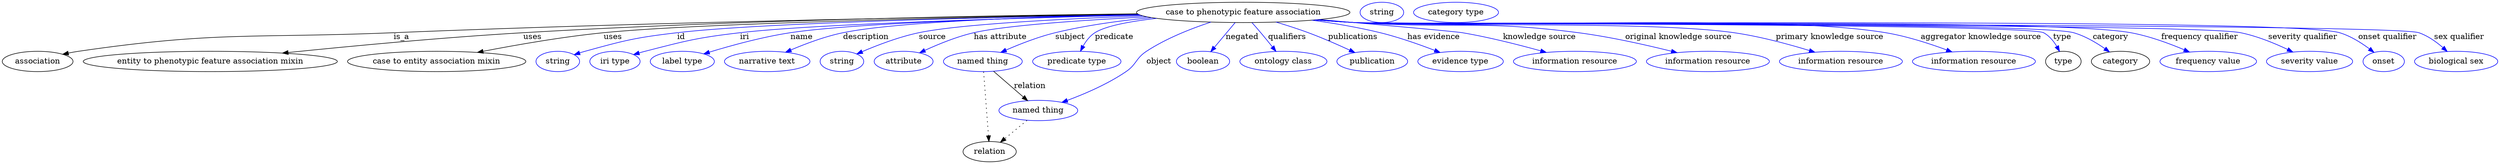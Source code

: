 digraph {
	graph [bb="0,0,4404.8,283"];
	node [label="\N"];
	"case to phenotypic feature association"	[height=0.5,
		label="case to phenotypic feature association",
		pos="2190.4,265",
		width=5.2356];
	association	[height=0.5,
		pos="62.394,178",
		width=1.7332];
	"case to phenotypic feature association" -> association	[label=is_a,
		lp="705.39,221.5",
		pos="e,106.72,190.73 2004.8,261.8 1721.6,257.97 1164.3,248.52 691.39,229 443.62,218.77 379.76,231.96 134.39,196 128.61,195.15 122.62,\
194.07 116.66,192.86"];
	"entity to phenotypic feature association mixin"	[height=0.5,
		pos="367.39,178",
		width=6.2286];
	"case to phenotypic feature association" -> "entity to phenotypic feature association mixin"	[label=uses,
		lp="936.89,221.5",
		pos="e,494.89,192.81 2003.6,262.51 1755.8,259.69 1304.9,251.66 920.39,229 778.52,220.64 616.66,205.33 504.88,193.84"];
	"case to entity association mixin"	[height=0.5,
		pos="767.39,178",
		width=4.3691];
	"case to phenotypic feature association" -> "case to entity association mixin"	[label=uses,
		lp="1078.9,221.5",
		pos="e,839.46,194.05 2005.8,261.34 1734.1,256.9 1239.6,246.69 1062.4,229 989.96,221.77 908.42,207.47 849.46,196.01"];
	id	[color=blue,
		height=0.5,
		label=string,
		pos="981.39,178",
		width=1.0652];
	"case to phenotypic feature association" -> id	[color=blue,
		label=id,
		lp="1199.4,221.5",
		pos="e,1010.4,190 2006.2,261.17 1762,256.79 1344.5,246.94 1192.4,229 1119,220.34 1100.6,215.72 1029.4,196 1026.3,195.14 1023.1,194.18 \
1019.9,193.16",
		style=solid];
	iri	[color=blue,
		height=0.5,
		label="iri type",
		pos="1082.4,178",
		width=1.2277];
	"case to phenotypic feature association" -> iri	[color=blue,
		label=iri,
		lp="1311.4,221.5",
		pos="e,1115.3,190.21 2008.6,260.14 1789.7,254.91 1434.9,244.42 1303.4,229 1227.8,220.14 1209.1,214.99 1135.4,196 1132,195.13 1128.5,194.17 \
1125.1,193.16",
		style=solid];
	name	[color=blue,
		height=0.5,
		label="label type",
		pos="1201.4,178",
		width=1.5707];
	"case to phenotypic feature association" -> name	[color=blue,
		label=name,
		lp="1412.4,221.5",
		pos="e,1239.3,191.48 2007.8,260.48 1809.8,255.86 1506.5,246.24 1392.4,229 1342.8,221.5 1287.4,206.23 1249.1,194.52",
		style=solid];
	description	[color=blue,
		height=0.5,
		label="narrative text",
		pos="1351.4,178",
		width=2.0943];
	"case to phenotypic feature association" -> description	[color=blue,
		label=description,
		lp="1524.9,221.5",
		pos="e,1383.6,194.35 2005.9,261.3 1830.7,257.58 1580.2,248.88 1484.4,229 1452.8,222.45 1418.8,209.54 1393,198.48",
		style=solid];
	source	[color=blue,
		height=0.5,
		label=string,
		pos="1483.4,178",
		width=1.0652];
	"case to phenotypic feature association" -> source	[color=blue,
		label=source,
		lp="1642.4,221.5",
		pos="e,1509.6,191.34 2013.2,258.83 1873.7,253.69 1691.1,244.34 1618.4,229 1583.5,221.65 1545.7,206.99 1518.9,195.43",
		style=solid];
	"has attribute"	[color=blue,
		height=0.5,
		label=attribute,
		pos="1591.4,178",
		width=1.4443];
	"case to phenotypic feature association" -> "has attribute"	[color=blue,
		label="has attribute",
		lp="1762.4,221.5",
		pos="e,1619.6,193.33 2021.2,257.04 1908.8,251.36 1771.8,242.12 1715.4,229 1685.3,221.99 1652.9,208.73 1628.8,197.62",
		style=solid];
	subject	[color=blue,
		height=0.5,
		label="named thing",
		pos="1731.4,178",
		width=1.9318];
	"case to phenotypic feature association" -> subject	[color=blue,
		label=subject,
		lp="1885.4,221.5",
		pos="e,1763,194.08 2029,255.62 1974.6,250.5 1913.9,242.26 1859.4,229 1829.4,221.7 1797.1,209.01 1772.4,198.25",
		style=solid];
	predicate	[color=blue,
		height=0.5,
		label="predicate type",
		pos="1897.4,178",
		width=2.1665];
	"case to phenotypic feature association" -> predicate	[color=blue,
		label=predicate,
		lp="1963.4,221.5",
		pos="e,1903.9,196.2 2037.8,254.38 1991.8,249.15 1948.5,241.16 1929.4,229 1920.5,223.33 1913.6,214.19 1908.5,205.27",
		style=solid];
	object	[color=blue,
		height=0.5,
		label="named thing",
		pos="1829.4,91",
		width=1.9318];
	"case to phenotypic feature association" -> object	[color=blue,
		label=object,
		lp="2042.4,178",
		pos="e,1871,105.47 2133.6,247.72 2099.2,236.32 2055.3,219.01 2020.4,196 2001.5,183.54 2003.1,172.77 1984.4,160 1952.3,138.07 1912,120.64 \
1880.5,108.92",
		style=solid];
	negated	[color=blue,
		height=0.5,
		label=boolean,
		pos="2120.4,178",
		width=1.2999];
	"case to phenotypic feature association" -> negated	[color=blue,
		label=negated,
		lp="2189.4,221.5",
		pos="e,2133.8,195.31 2176.2,246.8 2165.9,234.23 2151.7,217.01 2140.2,203.08",
		style=solid];
	qualifiers	[color=blue,
		height=0.5,
		label="ontology class",
		pos="2261.4,178",
		width=2.1304];
	"case to phenotypic feature association" -> qualifiers	[color=blue,
		label=qualifiers,
		lp="2268.9,221.5",
		pos="e,2248.7,195.93 2206.6,246.79 2211.8,241.2 2217.4,234.91 2222.4,229 2229.1,221.01 2236.3,212.07 2242.5,203.97",
		style=solid];
	publications	[color=blue,
		height=0.5,
		label=publication,
		pos="2418.4,178",
		width=1.7332];
	"case to phenotypic feature association" -> publications	[color=blue,
		label=publications,
		lp="2385.4,221.5",
		pos="e,2387.9,193.86 2249.3,247.8 2267.7,242.31 2288.1,235.83 2306.4,229 2330.8,219.91 2357.4,208.1 2378.6,198.24",
		style=solid];
	"has evidence"	[color=blue,
		height=0.5,
		label="evidence type",
		pos="2574.4,178",
		width=2.0943];
	"case to phenotypic feature association" -> "has evidence"	[color=blue,
		label="has evidence",
		lp="2527.9,221.5",
		pos="e,2538.5,193.96 2312.4,251.22 2351.4,245.87 2394.5,238.6 2433.4,229 2466,220.96 2501.5,208.31 2528.8,197.75",
		style=solid];
	"knowledge source"	[color=blue,
		height=0.5,
		label="information resource",
		pos="2776.4,178",
		width=3.015];
	"case to phenotypic feature association" -> "knowledge source"	[color=blue,
		label="knowledge source",
		lp="2714.9,221.5",
		pos="e,2726,194.07 2325,252.36 2432,243.03 2565.8,231.15 2578.4,229 2625.1,221.05 2676.9,207.79 2715.9,196.92",
		style=solid];
	"original knowledge source"	[color=blue,
		height=0.5,
		label="information resource",
		pos="3011.4,178",
		width=3.015];
	"case to phenotypic feature association" -> "original knowledge source"	[color=blue,
		label="original knowledge source",
		lp="2960.4,221.5",
		pos="e,2957,193.66 2321.3,252.01 2343.7,250.18 2366.7,248.42 2388.4,247 2563.8,235.48 2609.2,251.91 2783.4,229 2839.4,221.64 2901.9,207.49 \
2947.3,196.12",
		style=solid];
	"primary knowledge source"	[color=blue,
		height=0.5,
		label="information resource",
		pos="3246.4,178",
		width=3.015];
	"case to phenotypic feature association" -> "primary knowledge source"	[color=blue,
		label="primary knowledge source",
		lp="3227.4,221.5",
		pos="e,3200.7,194.37 2319.2,251.84 2342.2,249.98 2366,248.26 2388.4,247 2537.1,238.63 2911,250.29 3058.4,229 3103.8,222.44 3154,208.76 \
3191,197.37",
		style=solid];
	"aggregator knowledge source"	[color=blue,
		height=0.5,
		label="information resource",
		pos="3481.4,178",
		width=3.015];
	"case to phenotypic feature association" -> "aggregator knowledge source"	[color=blue,
		label="aggregator knowledge source",
		lp="3493.9,221.5",
		pos="e,3443,194.87 2318.4,251.76 2341.7,249.89 2365.7,248.19 2388.4,247 2492.5,241.54 3223.6,246.19 3326.4,229 3363.3,222.84 3403.4,209.71 \
3433.6,198.45",
		style=solid];
	type	[height=0.5,
		pos="3639.4,178",
		width=0.86659];
	"case to phenotypic feature association" -> type	[color=blue,
		label=type,
		lp="3637.4,221.5",
		pos="e,3632.7,195.72 2317.9,251.72 2341.3,249.84 2365.6,248.15 2388.4,247 2422.1,245.3 3574.5,244.82 3604.4,229 3614.5,223.66 3622.3,\
213.97 3627.9,204.54",
		style=solid];
	category	[height=0.5,
		pos="3740.4,178",
		width=1.4263];
	"case to phenotypic feature association" -> category	[color=blue,
		label=category,
		lp="3722.9,221.5",
		pos="e,3721,194.78 2317.9,251.71 2341.3,249.83 2365.6,248.14 2388.4,247 2458.8,243.48 3589.6,248.36 3657.4,229 3677.3,223.32 3697.2,211.58 \
3712.5,200.89",
		style=solid];
	"frequency qualifier"	[color=blue,
		height=0.5,
		label="frequency value",
		pos="3894.4,178",
		width=2.3651];
	"case to phenotypic feature association" -> "frequency qualifier"	[color=blue,
		label="frequency qualifier",
		lp="3880.4,221.5",
		pos="e,3861.5,194.7 2317.6,251.71 2341.1,249.82 2365.5,248.13 2388.4,247 2540.4,239.48 3608.7,256.66 3758.4,229 3790.9,223 3825.8,209.99 \
3852.2,198.74",
		style=solid];
	"severity qualifier"	[color=blue,
		height=0.5,
		label="severity value",
		pos="4073.4,178",
		width=2.1123];
	"case to phenotypic feature association" -> "severity qualifier"	[color=blue,
		label="severity qualifier",
		lp="4061.4,221.5",
		pos="e,4044.1,194.83 2317.6,251.68 2341.1,249.8 2365.5,248.11 2388.4,247 2475.2,242.78 3867.3,246.41 3952.4,229 3981.2,223.12 4011.7,\
210.44 4034.9,199.32",
		style=solid];
	"onset qualifier"	[color=blue,
		height=0.5,
		label=onset,
		pos="4203.4,178",
		width=1.011];
	"case to phenotypic feature association" -> "onset qualifier"	[color=blue,
		label="onset qualifier",
		lp="4209.9,221.5",
		pos="e,4186.5,194.06 2317.3,251.68 2340.9,249.79 2365.4,248.11 2388.4,247 2484.8,242.37 4034,256.9 4126.4,229 4145.3,223.28 4164,211.34 \
4178.3,200.56",
		style=solid];
	"sex qualifier"	[color=blue,
		height=0.5,
		label="biological sex",
		pos="4331.4,178",
		width=2.0401];
	"case to phenotypic feature association" -> "sex qualifier"	[color=blue,
		label="sex qualifier",
		lp="4336.4,221.5",
		pos="e,4315.5,195.74 2317.3,251.66 2340.9,249.78 2365.4,248.1 2388.4,247 2440.5,244.52 4216,245.84 4265.4,229 4281.2,223.6 4296.3,212.81 \
4308,202.62",
		style=solid];
	subject -> object	[label=relation,
		lp="1814.4,134.5",
		pos="e,1810.6,108.34 1750.3,160.61 1765.2,147.68 1786.2,129.47 1802.8,115.07"];
	relation	[height=0.5,
		pos="1743.4,18",
		width=1.2999];
	subject -> relation	[pos="e,1742.1,36.188 1732.7,159.79 1734.8,132.48 1738.8,78.994 1741.3,46.38",
		style=dotted];
	object -> relation	[pos="e,1762.3,34.647 1809.4,73.533 1797.8,63.922 1783,51.669 1770.3,41.213",
		style=dotted];
	association_type	[color=blue,
		height=0.5,
		label=string,
		pos="2435.4,265",
		width=1.0652];
	association_category	[color=blue,
		height=0.5,
		label="category type",
		pos="2566.4,265",
		width=2.0762];
}
